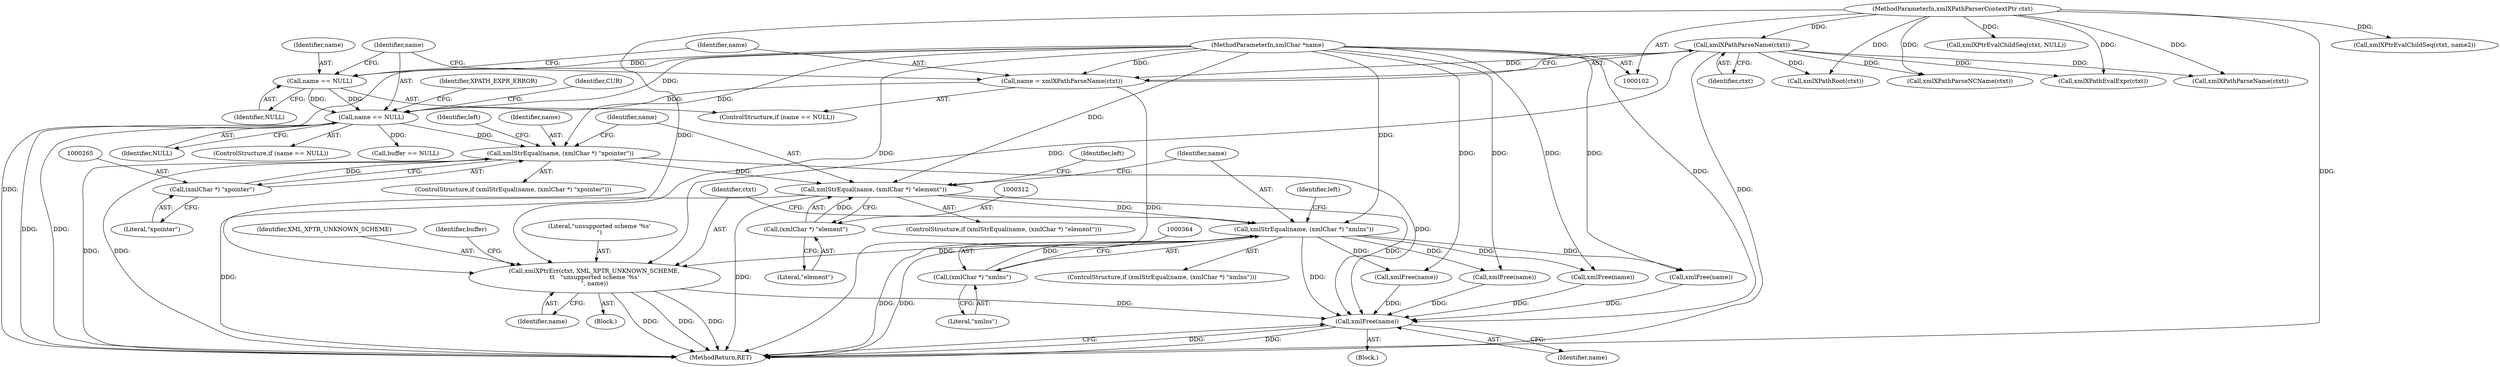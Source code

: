 digraph "0_Chrome_4c46d7a5b0af9b7d320e709291b270ab7cf07e83@pointer" {
"1000463" [label="(Call,xmlXPtrErr(ctxt, XML_XPTR_UNKNOWN_SCHEME,\n\t\t   \"unsupported scheme '%s'\n\", name))"];
"1000116" [label="(Call,xmlXPathParseName(ctxt))"];
"1000103" [label="(MethodParameterIn,xmlXPathParserContextPtr ctxt)"];
"1000361" [label="(Call,xmlStrEqual(name, (xmlChar *) \"xmlns\"))"];
"1000309" [label="(Call,xmlStrEqual(name, (xmlChar *) \"element\"))"];
"1000262" [label="(Call,xmlStrEqual(name, (xmlChar *) \"xpointer\"))"];
"1000119" [label="(Call,name == NULL)"];
"1000114" [label="(Call,name = xmlXPathParseName(ctxt))"];
"1000104" [label="(MethodParameterIn,xmlChar *name)"];
"1000111" [label="(Call,name == NULL)"];
"1000264" [label="(Call,(xmlChar *) \"xpointer\")"];
"1000311" [label="(Call,(xmlChar *) \"element\")"];
"1000363" [label="(Call,(xmlChar *) \"xmlns\")"];
"1000470" [label="(Call,xmlFree(name))"];
"1000123" [label="(Identifier,XPATH_EXPR_ERROR)"];
"1000117" [label="(Identifier,ctxt)"];
"1000360" [label="(ControlStructure,if (xmlStrEqual(name, (xmlChar *) \"xmlns\")))"];
"1000121" [label="(Identifier,NULL)"];
"1000464" [label="(Identifier,ctxt)"];
"1000309" [label="(Call,xmlStrEqual(name, (xmlChar *) \"element\"))"];
"1000111" [label="(Call,name == NULL)"];
"1000467" [label="(Identifier,name)"];
"1000330" [label="(Call,xmlXPathRoot(ctxt))"];
"1000266" [label="(Literal,\"xpointer\")"];
"1000369" [label="(Identifier,left)"];
"1000261" [label="(ControlStructure,if (xmlStrEqual(name, (xmlChar *) \"xpointer\")))"];
"1000112" [label="(Identifier,name)"];
"1000263" [label="(Identifier,name)"];
"1000444" [label="(Call,xmlFree(name))"];
"1000105" [label="(Block,)"];
"1000262" [label="(Call,xmlStrEqual(name, (xmlChar *) \"xpointer\"))"];
"1000113" [label="(Identifier,NULL)"];
"1000270" [label="(Identifier,left)"];
"1000126" [label="(Identifier,CUR)"];
"1000332" [label="(Call,xmlXPtrEvalChildSeq(ctxt, NULL))"];
"1000466" [label="(Literal,\"unsupported scheme '%s'\n\")"];
"1000115" [label="(Identifier,name)"];
"1000462" [label="(Block,)"];
"1000361" [label="(Call,xmlStrEqual(name, (xmlChar *) \"xmlns\"))"];
"1000379" [label="(Call,xmlXPathParseNCName(ctxt))"];
"1000465" [label="(Identifier,XML_XPTR_UNKNOWN_SCHEME)"];
"1000114" [label="(Call,name = xmlXPathParseName(ctxt))"];
"1000264" [label="(Call,(xmlChar *) \"xpointer\")"];
"1000313" [label="(Literal,\"element\")"];
"1000311" [label="(Call,(xmlChar *) \"element\")"];
"1000118" [label="(ControlStructure,if (name == NULL))"];
"1000310" [label="(Identifier,name)"];
"1000119" [label="(Call,name == NULL)"];
"1000103" [label="(MethodParameterIn,xmlXPathParserContextPtr ctxt)"];
"1000120" [label="(Identifier,name)"];
"1000463" [label="(Call,xmlXPtrErr(ctxt, XML_XPTR_UNKNOWN_SCHEME,\n\t\t   \"unsupported scheme '%s'\n\", name))"];
"1000425" [label="(Call,xmlFree(name))"];
"1000116" [label="(Call,xmlXPathParseName(ctxt))"];
"1000317" [label="(Identifier,left)"];
"1000302" [label="(Call,xmlXPathEvalExpr(ctxt))"];
"1000472" [label="(MethodReturn,RET)"];
"1000402" [label="(Call,xmlFree(name))"];
"1000339" [label="(Call,xmlXPathParseName(ctxt))"];
"1000104" [label="(MethodParameterIn,xmlChar *name)"];
"1000353" [label="(Call,xmlXPtrEvalChildSeq(ctxt, name2))"];
"1000152" [label="(Call,buffer == NULL)"];
"1000365" [label="(Literal,\"xmlns\")"];
"1000362" [label="(Identifier,name)"];
"1000471" [label="(Identifier,name)"];
"1000308" [label="(ControlStructure,if (xmlStrEqual(name, (xmlChar *) \"element\")))"];
"1000388" [label="(Call,xmlFree(name))"];
"1000469" [label="(Identifier,buffer)"];
"1000470" [label="(Call,xmlFree(name))"];
"1000363" [label="(Call,(xmlChar *) \"xmlns\")"];
"1000110" [label="(ControlStructure,if (name == NULL))"];
"1000463" -> "1000462"  [label="AST: "];
"1000463" -> "1000467"  [label="CFG: "];
"1000464" -> "1000463"  [label="AST: "];
"1000465" -> "1000463"  [label="AST: "];
"1000466" -> "1000463"  [label="AST: "];
"1000467" -> "1000463"  [label="AST: "];
"1000469" -> "1000463"  [label="CFG: "];
"1000463" -> "1000472"  [label="DDG: "];
"1000463" -> "1000472"  [label="DDG: "];
"1000463" -> "1000472"  [label="DDG: "];
"1000116" -> "1000463"  [label="DDG: "];
"1000103" -> "1000463"  [label="DDG: "];
"1000361" -> "1000463"  [label="DDG: "];
"1000104" -> "1000463"  [label="DDG: "];
"1000463" -> "1000470"  [label="DDG: "];
"1000116" -> "1000114"  [label="AST: "];
"1000116" -> "1000117"  [label="CFG: "];
"1000117" -> "1000116"  [label="AST: "];
"1000114" -> "1000116"  [label="CFG: "];
"1000116" -> "1000472"  [label="DDG: "];
"1000116" -> "1000114"  [label="DDG: "];
"1000103" -> "1000116"  [label="DDG: "];
"1000116" -> "1000302"  [label="DDG: "];
"1000116" -> "1000330"  [label="DDG: "];
"1000116" -> "1000339"  [label="DDG: "];
"1000116" -> "1000379"  [label="DDG: "];
"1000103" -> "1000102"  [label="AST: "];
"1000103" -> "1000472"  [label="DDG: "];
"1000103" -> "1000302"  [label="DDG: "];
"1000103" -> "1000330"  [label="DDG: "];
"1000103" -> "1000332"  [label="DDG: "];
"1000103" -> "1000339"  [label="DDG: "];
"1000103" -> "1000353"  [label="DDG: "];
"1000103" -> "1000379"  [label="DDG: "];
"1000361" -> "1000360"  [label="AST: "];
"1000361" -> "1000363"  [label="CFG: "];
"1000362" -> "1000361"  [label="AST: "];
"1000363" -> "1000361"  [label="AST: "];
"1000369" -> "1000361"  [label="CFG: "];
"1000464" -> "1000361"  [label="CFG: "];
"1000361" -> "1000472"  [label="DDG: "];
"1000361" -> "1000472"  [label="DDG: "];
"1000309" -> "1000361"  [label="DDG: "];
"1000104" -> "1000361"  [label="DDG: "];
"1000363" -> "1000361"  [label="DDG: "];
"1000361" -> "1000388"  [label="DDG: "];
"1000361" -> "1000402"  [label="DDG: "];
"1000361" -> "1000425"  [label="DDG: "];
"1000361" -> "1000444"  [label="DDG: "];
"1000361" -> "1000470"  [label="DDG: "];
"1000309" -> "1000308"  [label="AST: "];
"1000309" -> "1000311"  [label="CFG: "];
"1000310" -> "1000309"  [label="AST: "];
"1000311" -> "1000309"  [label="AST: "];
"1000317" -> "1000309"  [label="CFG: "];
"1000362" -> "1000309"  [label="CFG: "];
"1000309" -> "1000472"  [label="DDG: "];
"1000309" -> "1000472"  [label="DDG: "];
"1000262" -> "1000309"  [label="DDG: "];
"1000104" -> "1000309"  [label="DDG: "];
"1000311" -> "1000309"  [label="DDG: "];
"1000309" -> "1000470"  [label="DDG: "];
"1000262" -> "1000261"  [label="AST: "];
"1000262" -> "1000264"  [label="CFG: "];
"1000263" -> "1000262"  [label="AST: "];
"1000264" -> "1000262"  [label="AST: "];
"1000270" -> "1000262"  [label="CFG: "];
"1000310" -> "1000262"  [label="CFG: "];
"1000262" -> "1000472"  [label="DDG: "];
"1000262" -> "1000472"  [label="DDG: "];
"1000119" -> "1000262"  [label="DDG: "];
"1000104" -> "1000262"  [label="DDG: "];
"1000264" -> "1000262"  [label="DDG: "];
"1000262" -> "1000470"  [label="DDG: "];
"1000119" -> "1000118"  [label="AST: "];
"1000119" -> "1000121"  [label="CFG: "];
"1000120" -> "1000119"  [label="AST: "];
"1000121" -> "1000119"  [label="AST: "];
"1000123" -> "1000119"  [label="CFG: "];
"1000126" -> "1000119"  [label="CFG: "];
"1000119" -> "1000472"  [label="DDG: "];
"1000119" -> "1000472"  [label="DDG: "];
"1000114" -> "1000119"  [label="DDG: "];
"1000111" -> "1000119"  [label="DDG: "];
"1000111" -> "1000119"  [label="DDG: "];
"1000104" -> "1000119"  [label="DDG: "];
"1000119" -> "1000152"  [label="DDG: "];
"1000114" -> "1000110"  [label="AST: "];
"1000115" -> "1000114"  [label="AST: "];
"1000120" -> "1000114"  [label="CFG: "];
"1000114" -> "1000472"  [label="DDG: "];
"1000104" -> "1000114"  [label="DDG: "];
"1000104" -> "1000102"  [label="AST: "];
"1000104" -> "1000472"  [label="DDG: "];
"1000104" -> "1000111"  [label="DDG: "];
"1000104" -> "1000388"  [label="DDG: "];
"1000104" -> "1000402"  [label="DDG: "];
"1000104" -> "1000425"  [label="DDG: "];
"1000104" -> "1000444"  [label="DDG: "];
"1000104" -> "1000470"  [label="DDG: "];
"1000111" -> "1000110"  [label="AST: "];
"1000111" -> "1000113"  [label="CFG: "];
"1000112" -> "1000111"  [label="AST: "];
"1000113" -> "1000111"  [label="AST: "];
"1000115" -> "1000111"  [label="CFG: "];
"1000120" -> "1000111"  [label="CFG: "];
"1000264" -> "1000266"  [label="CFG: "];
"1000265" -> "1000264"  [label="AST: "];
"1000266" -> "1000264"  [label="AST: "];
"1000311" -> "1000313"  [label="CFG: "];
"1000312" -> "1000311"  [label="AST: "];
"1000313" -> "1000311"  [label="AST: "];
"1000363" -> "1000365"  [label="CFG: "];
"1000364" -> "1000363"  [label="AST: "];
"1000365" -> "1000363"  [label="AST: "];
"1000470" -> "1000105"  [label="AST: "];
"1000470" -> "1000471"  [label="CFG: "];
"1000471" -> "1000470"  [label="AST: "];
"1000472" -> "1000470"  [label="CFG: "];
"1000470" -> "1000472"  [label="DDG: "];
"1000470" -> "1000472"  [label="DDG: "];
"1000388" -> "1000470"  [label="DDG: "];
"1000425" -> "1000470"  [label="DDG: "];
"1000402" -> "1000470"  [label="DDG: "];
"1000444" -> "1000470"  [label="DDG: "];
}
